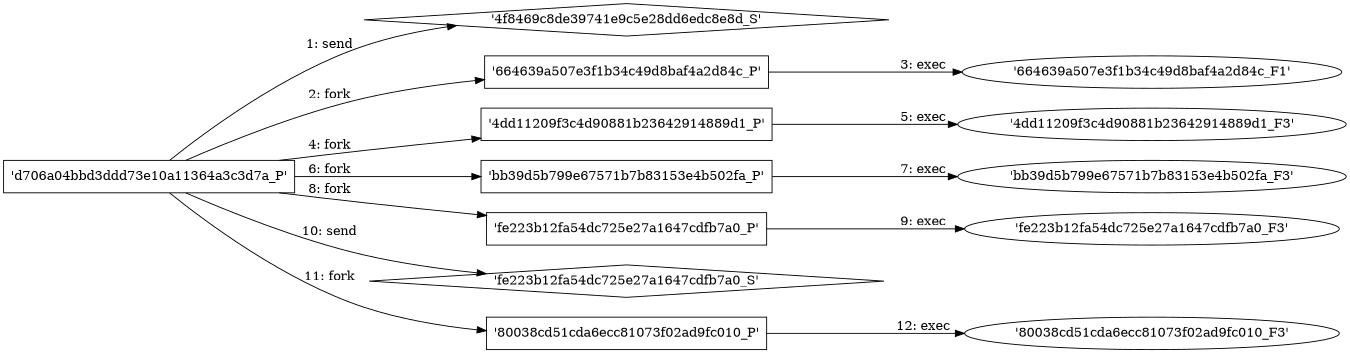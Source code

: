 digraph "D:\Learning\Paper\apt\基于CTI的攻击预警\Dataset\攻击图\ASGfromALLCTI\Vulnerability Spotlight Multiple vulnerabilities in Advantech R-SeeNet.dot" {
rankdir="LR"
size="9"
fixedsize="false"
splines="true"
nodesep=0.3
ranksep=0
fontsize=10
overlap="scalexy"
engine= "neato"
	"'4f8469c8de39741e9c5e28dd6edc8e8d_S'" [node_type=Socket shape=diamond]
	"'d706a04bbd3ddd73e10a11364a3c3d7a_P'" [node_type=Process shape=box]
	"'d706a04bbd3ddd73e10a11364a3c3d7a_P'" -> "'4f8469c8de39741e9c5e28dd6edc8e8d_S'" [label="1: send"]
	"'d706a04bbd3ddd73e10a11364a3c3d7a_P'" [node_type=Process shape=box]
	"'664639a507e3f1b34c49d8baf4a2d84c_P'" [node_type=Process shape=box]
	"'d706a04bbd3ddd73e10a11364a3c3d7a_P'" -> "'664639a507e3f1b34c49d8baf4a2d84c_P'" [label="2: fork"]
	"'664639a507e3f1b34c49d8baf4a2d84c_P'" [node_type=Process shape=box]
	"'664639a507e3f1b34c49d8baf4a2d84c_F1'" [node_type=File shape=ellipse]
	"'664639a507e3f1b34c49d8baf4a2d84c_P'" -> "'664639a507e3f1b34c49d8baf4a2d84c_F1'" [label="3: exec"]
	"'d706a04bbd3ddd73e10a11364a3c3d7a_P'" [node_type=Process shape=box]
	"'4dd11209f3c4d90881b23642914889d1_P'" [node_type=Process shape=box]
	"'d706a04bbd3ddd73e10a11364a3c3d7a_P'" -> "'4dd11209f3c4d90881b23642914889d1_P'" [label="4: fork"]
	"'4dd11209f3c4d90881b23642914889d1_P'" [node_type=Process shape=box]
	"'4dd11209f3c4d90881b23642914889d1_F3'" [node_type=File shape=ellipse]
	"'4dd11209f3c4d90881b23642914889d1_P'" -> "'4dd11209f3c4d90881b23642914889d1_F3'" [label="5: exec"]
	"'d706a04bbd3ddd73e10a11364a3c3d7a_P'" [node_type=Process shape=box]
	"'bb39d5b799e67571b7b83153e4b502fa_P'" [node_type=Process shape=box]
	"'d706a04bbd3ddd73e10a11364a3c3d7a_P'" -> "'bb39d5b799e67571b7b83153e4b502fa_P'" [label="6: fork"]
	"'bb39d5b799e67571b7b83153e4b502fa_P'" [node_type=Process shape=box]
	"'bb39d5b799e67571b7b83153e4b502fa_F3'" [node_type=File shape=ellipse]
	"'bb39d5b799e67571b7b83153e4b502fa_P'" -> "'bb39d5b799e67571b7b83153e4b502fa_F3'" [label="7: exec"]
	"'d706a04bbd3ddd73e10a11364a3c3d7a_P'" [node_type=Process shape=box]
	"'fe223b12fa54dc725e27a1647cdfb7a0_P'" [node_type=Process shape=box]
	"'d706a04bbd3ddd73e10a11364a3c3d7a_P'" -> "'fe223b12fa54dc725e27a1647cdfb7a0_P'" [label="8: fork"]
	"'fe223b12fa54dc725e27a1647cdfb7a0_P'" [node_type=Process shape=box]
	"'fe223b12fa54dc725e27a1647cdfb7a0_F3'" [node_type=File shape=ellipse]
	"'fe223b12fa54dc725e27a1647cdfb7a0_P'" -> "'fe223b12fa54dc725e27a1647cdfb7a0_F3'" [label="9: exec"]
	"'fe223b12fa54dc725e27a1647cdfb7a0_S'" [node_type=Socket shape=diamond]
	"'d706a04bbd3ddd73e10a11364a3c3d7a_P'" [node_type=Process shape=box]
	"'d706a04bbd3ddd73e10a11364a3c3d7a_P'" -> "'fe223b12fa54dc725e27a1647cdfb7a0_S'" [label="10: send"]
	"'d706a04bbd3ddd73e10a11364a3c3d7a_P'" [node_type=Process shape=box]
	"'80038cd51cda6ecc81073f02ad9fc010_P'" [node_type=Process shape=box]
	"'d706a04bbd3ddd73e10a11364a3c3d7a_P'" -> "'80038cd51cda6ecc81073f02ad9fc010_P'" [label="11: fork"]
	"'80038cd51cda6ecc81073f02ad9fc010_P'" [node_type=Process shape=box]
	"'80038cd51cda6ecc81073f02ad9fc010_F3'" [node_type=File shape=ellipse]
	"'80038cd51cda6ecc81073f02ad9fc010_P'" -> "'80038cd51cda6ecc81073f02ad9fc010_F3'" [label="12: exec"]
}
